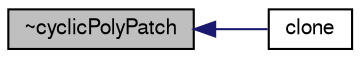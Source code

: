 digraph "~cyclicPolyPatch"
{
  bgcolor="transparent";
  edge [fontname="FreeSans",fontsize="10",labelfontname="FreeSans",labelfontsize="10"];
  node [fontname="FreeSans",fontsize="10",shape=record];
  rankdir="LR";
  Node377 [label="~cyclicPolyPatch",height=0.2,width=0.4,color="black", fillcolor="grey75", style="filled", fontcolor="black"];
  Node377 -> Node378 [dir="back",color="midnightblue",fontsize="10",style="solid",fontname="FreeSans"];
  Node378 [label="clone",height=0.2,width=0.4,color="black",URL="$a27434.html#afff6d4f7511147e0c8a4b8a5448296ec",tooltip="Construct and return a clone, resetting the face list. "];
}
